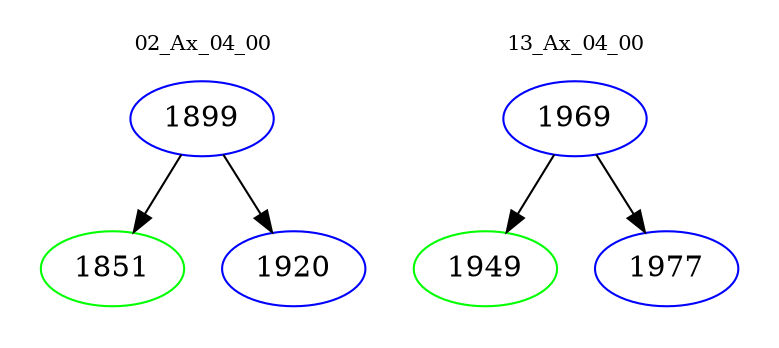 digraph{
subgraph cluster_0 {
color = white
label = "02_Ax_04_00";
fontsize=10;
T0_1899 [label="1899", color="blue"]
T0_1899 -> T0_1851 [color="black"]
T0_1851 [label="1851", color="green"]
T0_1899 -> T0_1920 [color="black"]
T0_1920 [label="1920", color="blue"]
}
subgraph cluster_1 {
color = white
label = "13_Ax_04_00";
fontsize=10;
T1_1969 [label="1969", color="blue"]
T1_1969 -> T1_1949 [color="black"]
T1_1949 [label="1949", color="green"]
T1_1969 -> T1_1977 [color="black"]
T1_1977 [label="1977", color="blue"]
}
}
